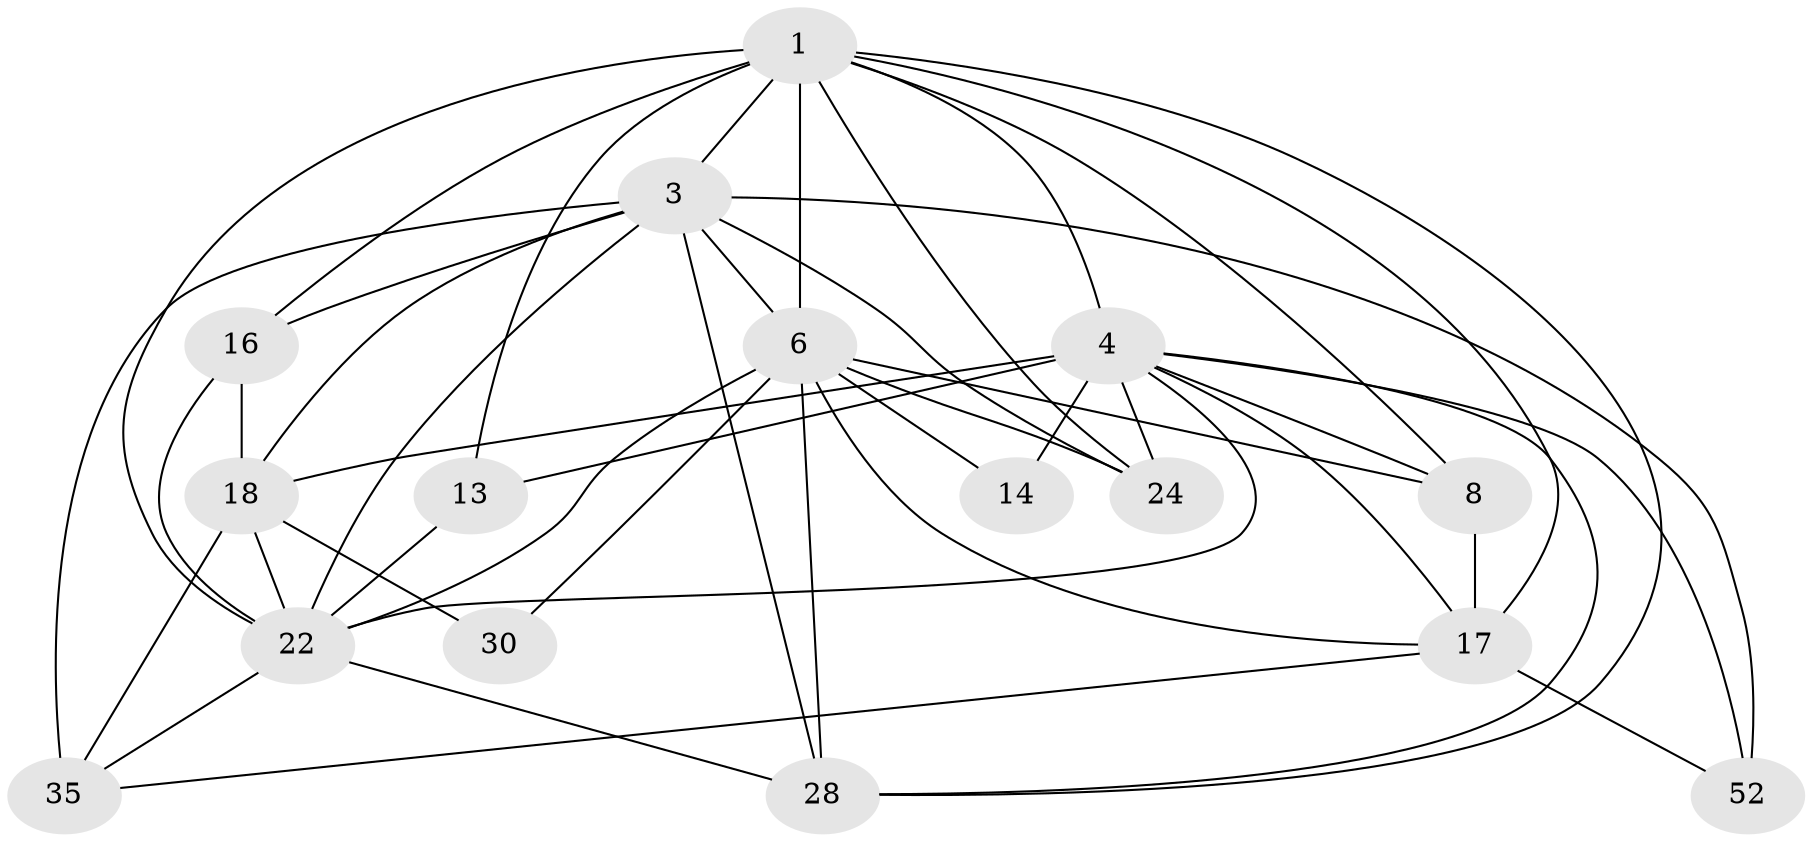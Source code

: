// original degree distribution, {3: 0.3018867924528302, 9: 0.018867924528301886, 4: 0.22641509433962265, 6: 0.11320754716981132, 5: 0.18867924528301888, 2: 0.1320754716981132, 7: 0.018867924528301886}
// Generated by graph-tools (version 1.1) at 2025/18/03/04/25 18:18:37]
// undirected, 16 vertices, 45 edges
graph export_dot {
graph [start="1"]
  node [color=gray90,style=filled];
  1 [super="+2"];
  3 [super="+48+12"];
  4 [super="+7+39+23+11"];
  6 [super="+15+9+42+21"];
  8 [super="+26"];
  13 [super="+31"];
  14;
  16 [super="+20"];
  17 [super="+43"];
  18 [super="+40+29+37"];
  22 [super="+41+38+27"];
  24 [super="+25+34"];
  28 [super="+46"];
  30;
  35;
  52;
  1 -- 3 [weight=4];
  1 -- 4 [weight=3];
  1 -- 6 [weight=3];
  1 -- 8 [weight=2];
  1 -- 13;
  1 -- 16;
  1 -- 17 [weight=2];
  1 -- 22 [weight=2];
  1 -- 24;
  1 -- 28;
  3 -- 16 [weight=3];
  3 -- 35 [weight=3];
  3 -- 6 [weight=3];
  3 -- 18;
  3 -- 52;
  3 -- 22;
  3 -- 24;
  3 -- 28;
  4 -- 17;
  4 -- 28;
  4 -- 52;
  4 -- 8;
  4 -- 24;
  4 -- 13 [weight=2];
  4 -- 14;
  4 -- 22;
  4 -- 18;
  6 -- 30;
  6 -- 22;
  6 -- 24;
  6 -- 14;
  6 -- 28;
  6 -- 8;
  6 -- 17;
  8 -- 17;
  13 -- 22;
  16 -- 18;
  16 -- 22;
  17 -- 35;
  17 -- 52;
  18 -- 35;
  18 -- 30;
  18 -- 22;
  22 -- 35;
  22 -- 28;
}
